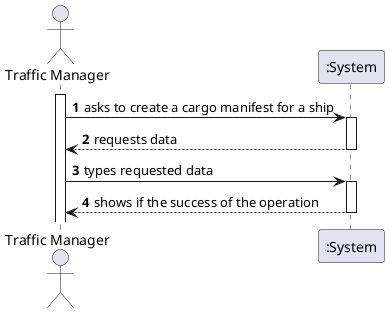 @startuml
'https://plantuml.com/sequence-diagram

autonumber
actor "Traffic Manager" as C
activate C

C -> ":System": asks to create a cargo manifest for a ship
activate ":System"
":System" --> C: requests data
deactivate ":System"

C -> ":System": types requested data
activate ":System"
":System" --> C : shows if the success of the operation
deactivate ":System"
@enduml